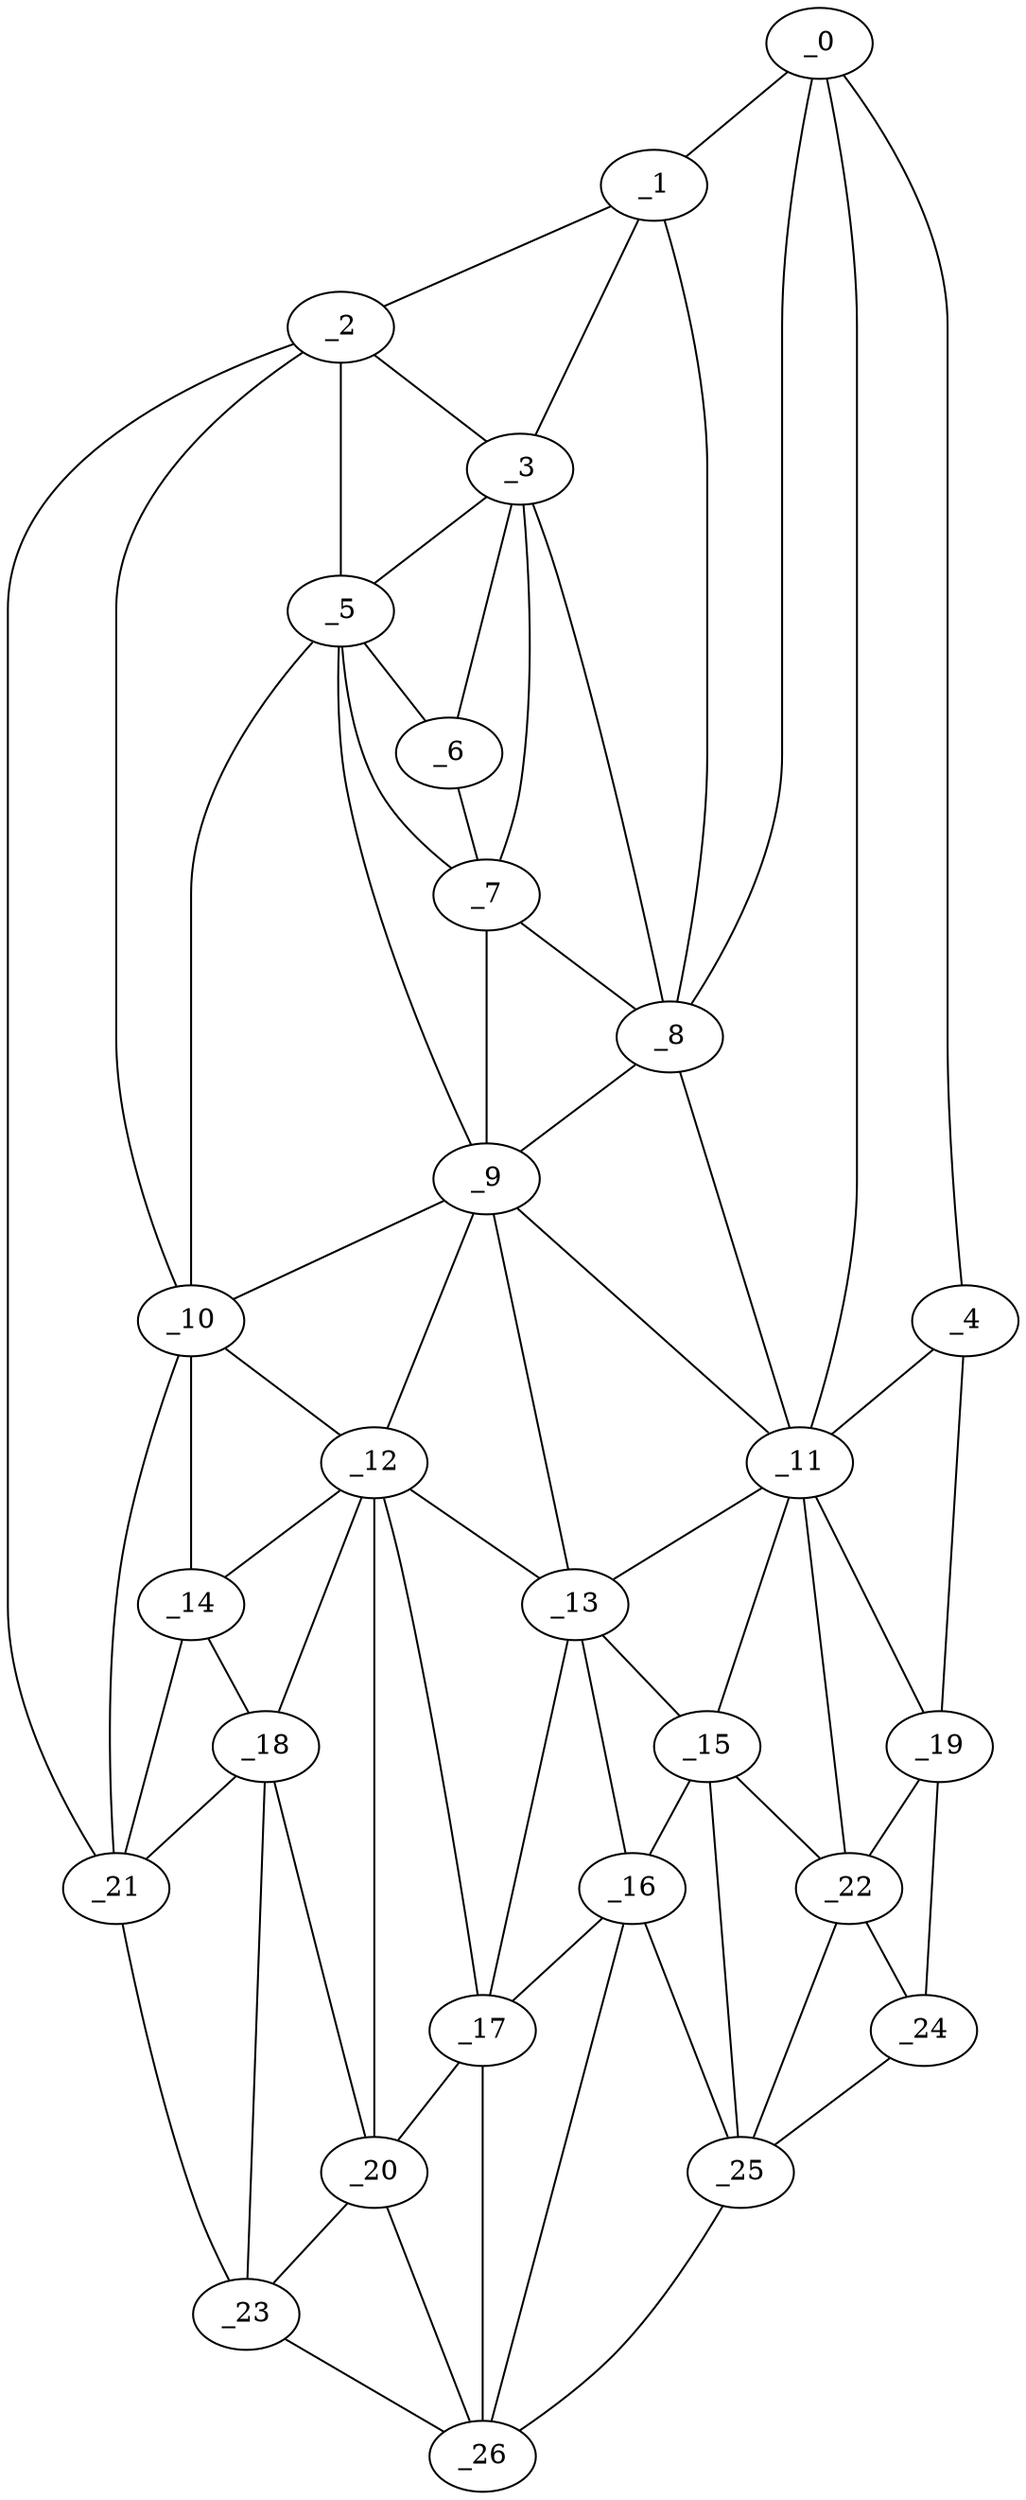 graph "obj5__15.gxl" {
	_0	 [x=37,
		y=47];
	_1	 [x=37,
		y=58];
	_0 -- _1	 [valence=1];
	_4	 [x=43,
		y=27];
	_0 -- _4	 [valence=1];
	_8	 [x=55,
		y=70];
	_0 -- _8	 [valence=2];
	_11	 [x=71,
		y=63];
	_0 -- _11	 [valence=1];
	_2	 [x=39,
		y=113];
	_1 -- _2	 [valence=1];
	_3	 [x=41,
		y=67];
	_1 -- _3	 [valence=2];
	_1 -- _8	 [valence=1];
	_2 -- _3	 [valence=2];
	_5	 [x=47,
		y=78];
	_2 -- _5	 [valence=2];
	_10	 [x=70,
		y=110];
	_2 -- _10	 [valence=1];
	_21	 [x=91,
		y=112];
	_2 -- _21	 [valence=1];
	_3 -- _5	 [valence=2];
	_6	 [x=48,
		y=73];
	_3 -- _6	 [valence=1];
	_7	 [x=52,
		y=72];
	_3 -- _7	 [valence=1];
	_3 -- _8	 [valence=2];
	_4 -- _11	 [valence=1];
	_19	 [x=89,
		y=27];
	_4 -- _19	 [valence=1];
	_5 -- _6	 [valence=2];
	_5 -- _7	 [valence=1];
	_9	 [x=63,
		y=75];
	_5 -- _9	 [valence=1];
	_5 -- _10	 [valence=2];
	_6 -- _7	 [valence=2];
	_7 -- _8	 [valence=2];
	_7 -- _9	 [valence=1];
	_8 -- _9	 [valence=2];
	_8 -- _11	 [valence=1];
	_9 -- _10	 [valence=2];
	_9 -- _11	 [valence=2];
	_12	 [x=74,
		y=81];
	_9 -- _12	 [valence=2];
	_13	 [x=75,
		y=74];
	_9 -- _13	 [valence=1];
	_10 -- _12	 [valence=2];
	_14	 [x=77,
		y=109];
	_10 -- _14	 [valence=2];
	_10 -- _21	 [valence=1];
	_11 -- _13	 [valence=2];
	_15	 [x=79,
		y=63];
	_11 -- _15	 [valence=2];
	_11 -- _19	 [valence=2];
	_22	 [x=94,
		y=47];
	_11 -- _22	 [valence=1];
	_12 -- _13	 [valence=1];
	_12 -- _14	 [valence=2];
	_17	 [x=83,
		y=78];
	_12 -- _17	 [valence=1];
	_18	 [x=84,
		y=107];
	_12 -- _18	 [valence=1];
	_20	 [x=91,
		y=95];
	_12 -- _20	 [valence=2];
	_13 -- _15	 [valence=1];
	_16	 [x=82,
		y=73];
	_13 -- _16	 [valence=1];
	_13 -- _17	 [valence=2];
	_14 -- _18	 [valence=2];
	_14 -- _21	 [valence=2];
	_15 -- _16	 [valence=2];
	_15 -- _22	 [valence=2];
	_25	 [x=95,
		y=58];
	_15 -- _25	 [valence=2];
	_16 -- _17	 [valence=2];
	_16 -- _25	 [valence=1];
	_26	 [x=95,
		y=81];
	_16 -- _26	 [valence=1];
	_17 -- _20	 [valence=2];
	_17 -- _26	 [valence=2];
	_18 -- _20	 [valence=2];
	_18 -- _21	 [valence=2];
	_23	 [x=94,
		y=106];
	_18 -- _23	 [valence=2];
	_19 -- _22	 [valence=1];
	_24	 [x=95,
		y=36];
	_19 -- _24	 [valence=1];
	_20 -- _23	 [valence=2];
	_20 -- _26	 [valence=1];
	_21 -- _23	 [valence=1];
	_22 -- _24	 [valence=2];
	_22 -- _25	 [valence=1];
	_23 -- _26	 [valence=1];
	_24 -- _25	 [valence=1];
	_25 -- _26	 [valence=1];
}
